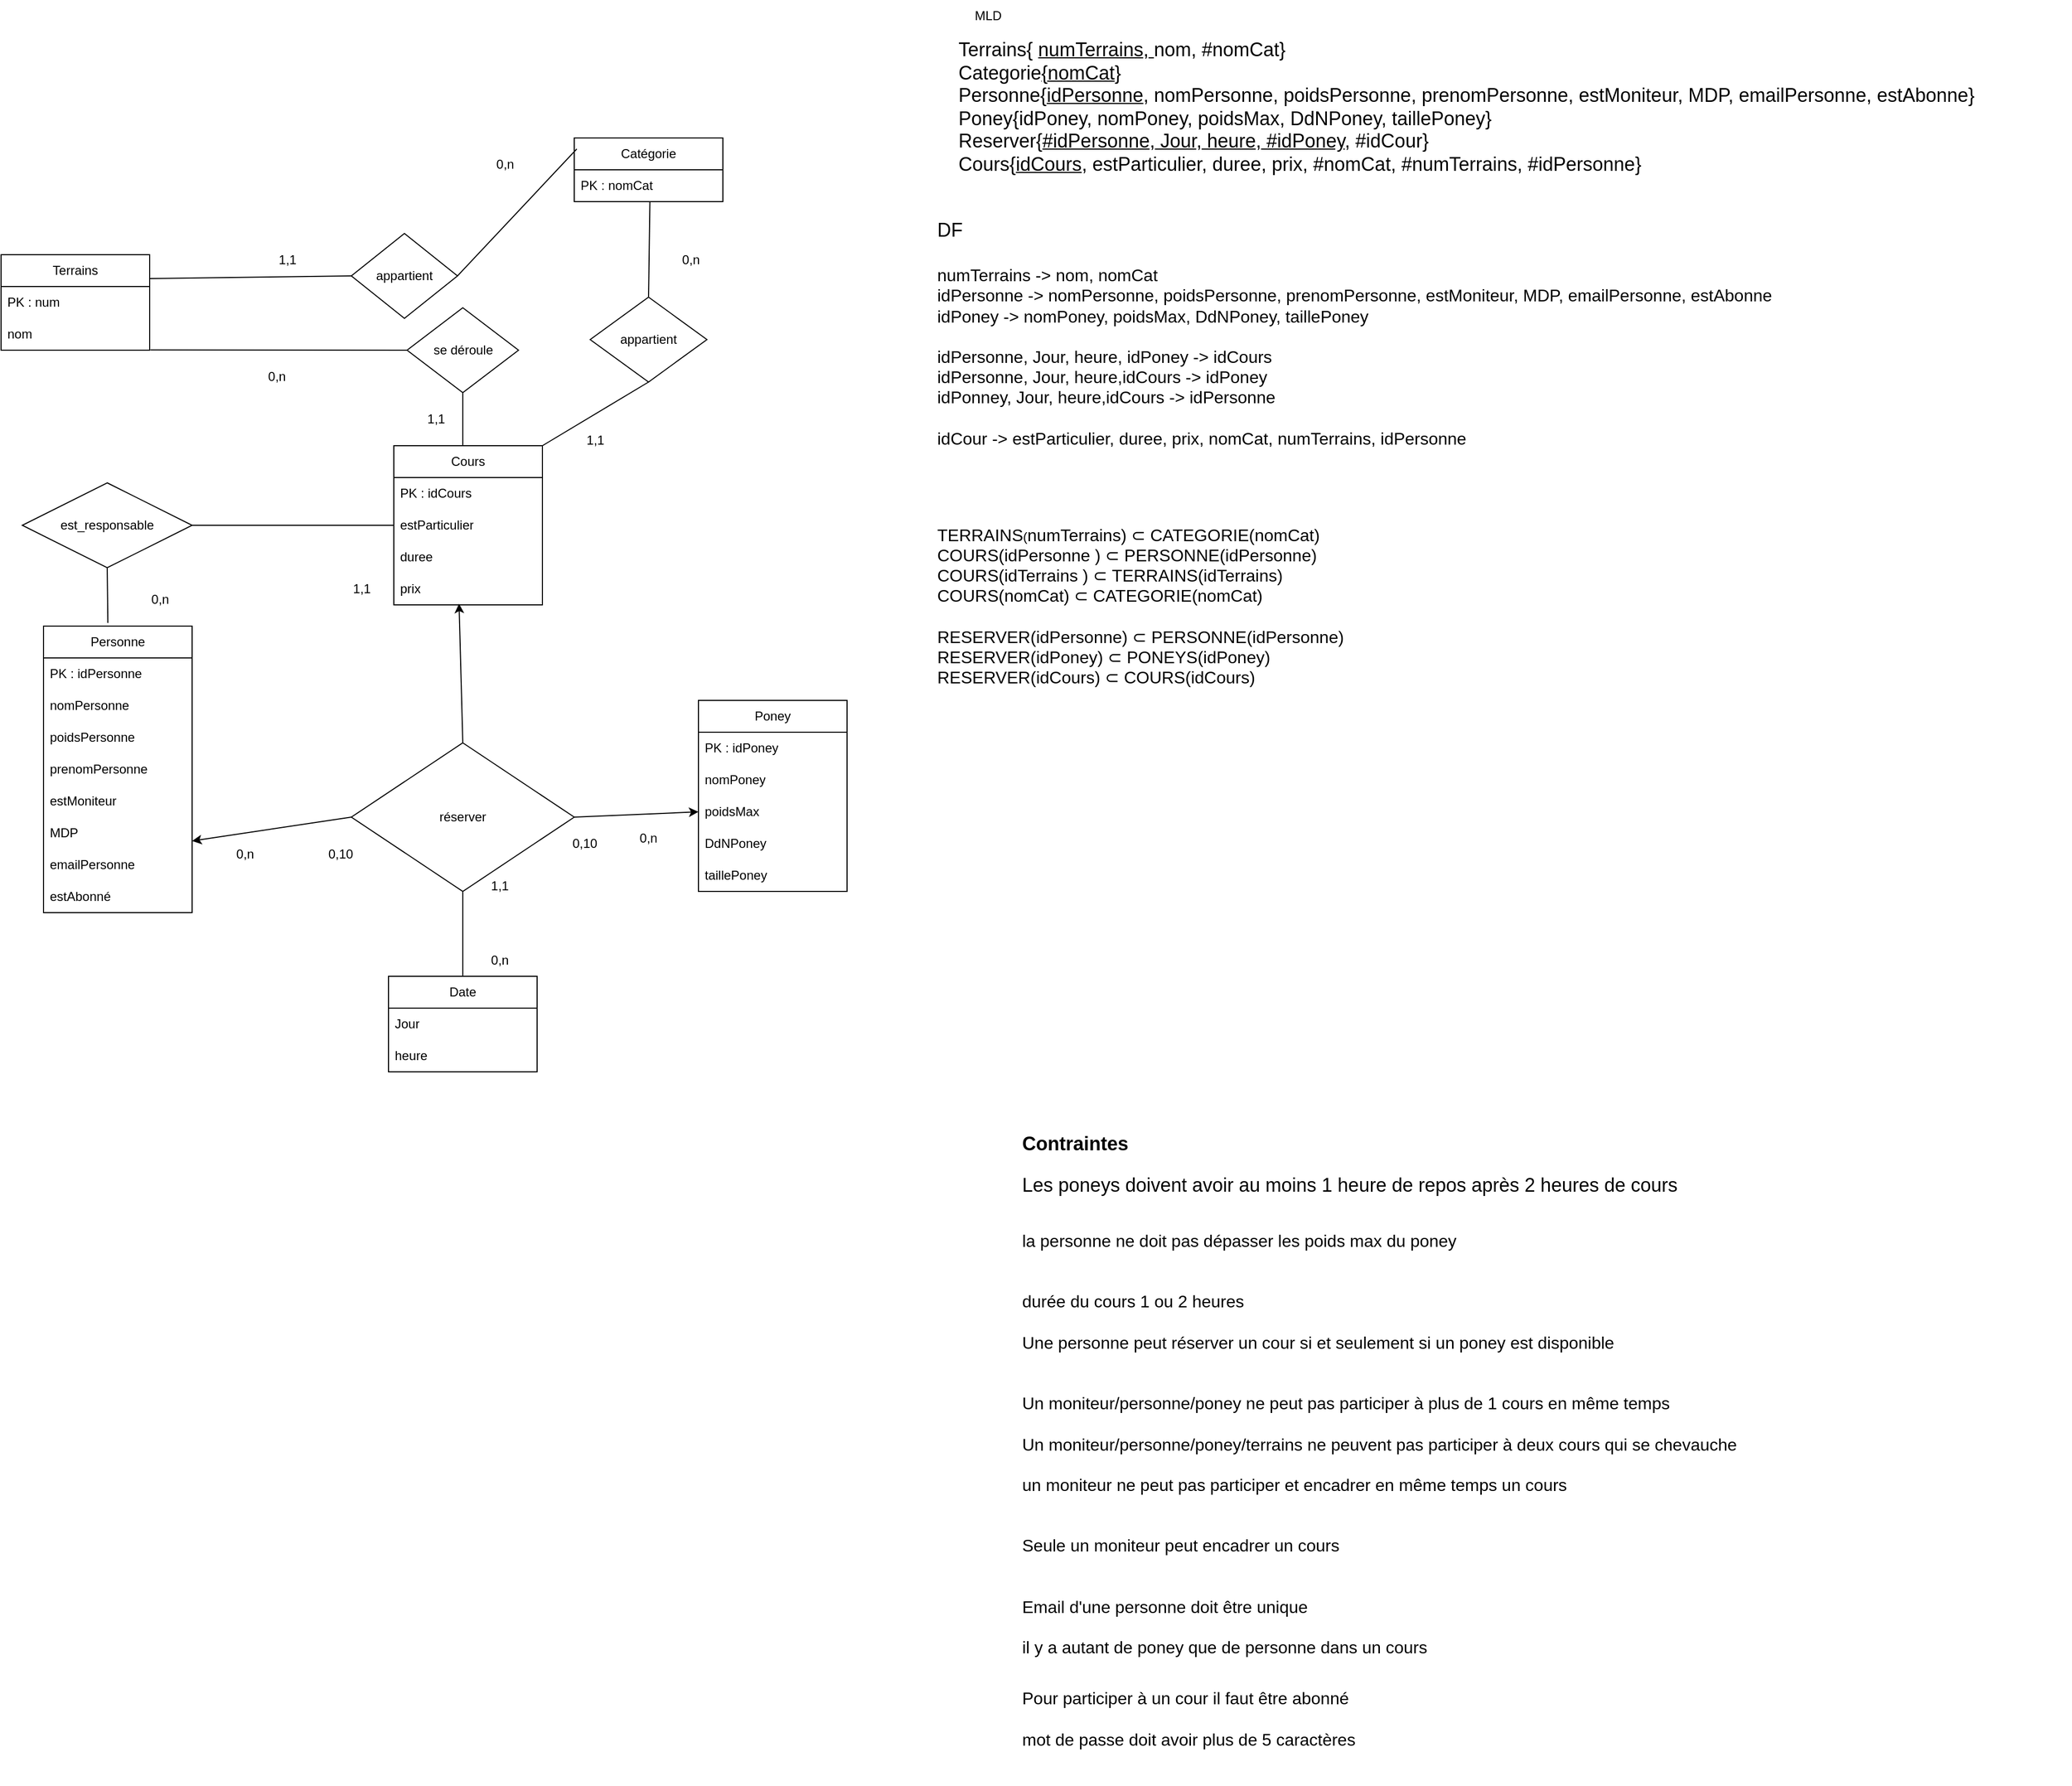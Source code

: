 <mxfile version="24.7.17">
  <diagram name="Page-1" id="9W7HuSMjV6_ZXsu8XZHZ">
    <mxGraphModel dx="1674" dy="1965" grid="1" gridSize="10" guides="1" tooltips="1" connect="1" arrows="1" fold="1" page="1" pageScale="1" pageWidth="827" pageHeight="1169" math="0" shadow="0">
      <root>
        <mxCell id="0" />
        <mxCell id="1" parent="0" />
        <mxCell id="h7xVEBj8XtHK8gHXebEV-5" value="&lt;div&gt;Poney&lt;/div&gt;" style="swimlane;fontStyle=0;childLayout=stackLayout;horizontal=1;startSize=30;horizontalStack=0;resizeParent=1;resizeParentMax=0;resizeLast=0;collapsible=1;marginBottom=0;whiteSpace=wrap;html=1;" parent="1" vertex="1">
          <mxGeometry x="687" y="190" width="140" height="180" as="geometry" />
        </mxCell>
        <mxCell id="h7xVEBj8XtHK8gHXebEV-6" value="PK : idPoney" style="text;strokeColor=none;fillColor=none;align=left;verticalAlign=middle;spacingLeft=4;spacingRight=4;overflow=hidden;points=[[0,0.5],[1,0.5]];portConstraint=eastwest;rotatable=0;whiteSpace=wrap;html=1;" parent="h7xVEBj8XtHK8gHXebEV-5" vertex="1">
          <mxGeometry y="30" width="140" height="30" as="geometry" />
        </mxCell>
        <mxCell id="h7xVEBj8XtHK8gHXebEV-38" value="nomPoney" style="text;strokeColor=none;fillColor=none;align=left;verticalAlign=middle;spacingLeft=4;spacingRight=4;overflow=hidden;points=[[0,0.5],[1,0.5]];portConstraint=eastwest;rotatable=0;whiteSpace=wrap;html=1;" parent="h7xVEBj8XtHK8gHXebEV-5" vertex="1">
          <mxGeometry y="60" width="140" height="30" as="geometry" />
        </mxCell>
        <mxCell id="h7xVEBj8XtHK8gHXebEV-40" value="&lt;div&gt;poidsMax&lt;/div&gt;" style="text;strokeColor=none;fillColor=none;align=left;verticalAlign=middle;spacingLeft=4;spacingRight=4;overflow=hidden;points=[[0,0.5],[1,0.5]];portConstraint=eastwest;rotatable=0;whiteSpace=wrap;html=1;" parent="h7xVEBj8XtHK8gHXebEV-5" vertex="1">
          <mxGeometry y="90" width="140" height="30" as="geometry" />
        </mxCell>
        <mxCell id="h7xVEBj8XtHK8gHXebEV-7" value="DdNPoney" style="text;strokeColor=none;fillColor=none;align=left;verticalAlign=middle;spacingLeft=4;spacingRight=4;overflow=hidden;points=[[0,0.5],[1,0.5]];portConstraint=eastwest;rotatable=0;whiteSpace=wrap;html=1;" parent="h7xVEBj8XtHK8gHXebEV-5" vertex="1">
          <mxGeometry y="120" width="140" height="30" as="geometry" />
        </mxCell>
        <mxCell id="h7xVEBj8XtHK8gHXebEV-8" value="&lt;div&gt;taillePoney&lt;/div&gt;" style="text;strokeColor=none;fillColor=none;align=left;verticalAlign=middle;spacingLeft=4;spacingRight=4;overflow=hidden;points=[[0,0.5],[1,0.5]];portConstraint=eastwest;rotatable=0;whiteSpace=wrap;html=1;" parent="h7xVEBj8XtHK8gHXebEV-5" vertex="1">
          <mxGeometry y="150" width="140" height="30" as="geometry" />
        </mxCell>
        <mxCell id="h7xVEBj8XtHK8gHXebEV-1" value="Personne" style="swimlane;fontStyle=0;childLayout=stackLayout;horizontal=1;startSize=30;horizontalStack=0;resizeParent=1;resizeParentMax=0;resizeLast=0;collapsible=1;marginBottom=0;whiteSpace=wrap;html=1;" parent="1" vertex="1">
          <mxGeometry x="70" y="120" width="140" height="270" as="geometry" />
        </mxCell>
        <mxCell id="h7xVEBj8XtHK8gHXebEV-2" value="PK : idPersonne" style="text;strokeColor=none;fillColor=none;align=left;verticalAlign=middle;spacingLeft=4;spacingRight=4;overflow=hidden;points=[[0,0.5],[1,0.5]];portConstraint=eastwest;rotatable=0;whiteSpace=wrap;html=1;" parent="h7xVEBj8XtHK8gHXebEV-1" vertex="1">
          <mxGeometry y="30" width="140" height="30" as="geometry" />
        </mxCell>
        <mxCell id="h7xVEBj8XtHK8gHXebEV-39" value="nomPersonne" style="text;strokeColor=none;fillColor=none;align=left;verticalAlign=middle;spacingLeft=4;spacingRight=4;overflow=hidden;points=[[0,0.5],[1,0.5]];portConstraint=eastwest;rotatable=0;whiteSpace=wrap;html=1;" parent="h7xVEBj8XtHK8gHXebEV-1" vertex="1">
          <mxGeometry y="60" width="140" height="30" as="geometry" />
        </mxCell>
        <mxCell id="h7xVEBj8XtHK8gHXebEV-44" value="&lt;div&gt;poidsPersonne&lt;/div&gt;" style="text;strokeColor=none;fillColor=none;align=left;verticalAlign=middle;spacingLeft=4;spacingRight=4;overflow=hidden;points=[[0,0.5],[1,0.5]];portConstraint=eastwest;rotatable=0;whiteSpace=wrap;html=1;" parent="h7xVEBj8XtHK8gHXebEV-1" vertex="1">
          <mxGeometry y="90" width="140" height="30" as="geometry" />
        </mxCell>
        <mxCell id="h7xVEBj8XtHK8gHXebEV-46" value="prenomPersonne" style="text;strokeColor=none;fillColor=none;align=left;verticalAlign=middle;spacingLeft=4;spacingRight=4;overflow=hidden;points=[[0,0.5],[1,0.5]];portConstraint=eastwest;rotatable=0;whiteSpace=wrap;html=1;" parent="h7xVEBj8XtHK8gHXebEV-1" vertex="1">
          <mxGeometry y="120" width="140" height="30" as="geometry" />
        </mxCell>
        <mxCell id="h7xVEBj8XtHK8gHXebEV-47" value="estMoniteur" style="text;strokeColor=none;fillColor=none;align=left;verticalAlign=middle;spacingLeft=4;spacingRight=4;overflow=hidden;points=[[0,0.5],[1,0.5]];portConstraint=eastwest;rotatable=0;whiteSpace=wrap;html=1;" parent="h7xVEBj8XtHK8gHXebEV-1" vertex="1">
          <mxGeometry y="150" width="140" height="30" as="geometry" />
        </mxCell>
        <mxCell id="h7xVEBj8XtHK8gHXebEV-78" value="MDP" style="text;strokeColor=none;fillColor=none;align=left;verticalAlign=middle;spacingLeft=4;spacingRight=4;overflow=hidden;points=[[0,0.5],[1,0.5]];portConstraint=eastwest;rotatable=0;whiteSpace=wrap;html=1;" parent="h7xVEBj8XtHK8gHXebEV-1" vertex="1">
          <mxGeometry y="180" width="140" height="30" as="geometry" />
        </mxCell>
        <mxCell id="h7xVEBj8XtHK8gHXebEV-4" value="emailPersonne" style="text;strokeColor=none;fillColor=none;align=left;verticalAlign=middle;spacingLeft=4;spacingRight=4;overflow=hidden;points=[[0,0.5],[1,0.5]];portConstraint=eastwest;rotatable=0;whiteSpace=wrap;html=1;" parent="h7xVEBj8XtHK8gHXebEV-1" vertex="1">
          <mxGeometry y="210" width="140" height="30" as="geometry" />
        </mxCell>
        <mxCell id="M2Xz9yJIT8OYSMbcP0UQ-5" value="estAbonné" style="text;strokeColor=none;fillColor=none;align=left;verticalAlign=middle;spacingLeft=4;spacingRight=4;overflow=hidden;points=[[0,0.5],[1,0.5]];portConstraint=eastwest;rotatable=0;whiteSpace=wrap;html=1;" parent="h7xVEBj8XtHK8gHXebEV-1" vertex="1">
          <mxGeometry y="240" width="140" height="30" as="geometry" />
        </mxCell>
        <mxCell id="h7xVEBj8XtHK8gHXebEV-15" value="" style="endArrow=none;html=1;rounded=0;exitX=1;exitY=0.75;exitDx=0;exitDy=0;entryX=0;entryY=0.5;entryDx=0;entryDy=0;startArrow=classic;startFill=1;" parent="1" source="h7xVEBj8XtHK8gHXebEV-1" target="h7xVEBj8XtHK8gHXebEV-65" edge="1">
          <mxGeometry width="50" height="50" relative="1" as="geometry">
            <mxPoint x="390" y="440" as="sourcePoint" />
            <mxPoint x="60" y="310" as="targetPoint" />
          </mxGeometry>
        </mxCell>
        <mxCell id="h7xVEBj8XtHK8gHXebEV-18" value="" style="endArrow=none;html=1;rounded=0;exitX=0;exitY=0.5;exitDx=0;exitDy=0;entryX=1;entryY=0.5;entryDx=0;entryDy=0;endFill=0;startArrow=classic;startFill=1;" parent="1" source="h7xVEBj8XtHK8gHXebEV-40" target="h7xVEBj8XtHK8gHXebEV-65" edge="1">
          <mxGeometry width="50" height="50" relative="1" as="geometry">
            <mxPoint x="390" y="440" as="sourcePoint" />
            <mxPoint x="440" y="310" as="targetPoint" />
          </mxGeometry>
        </mxCell>
        <mxCell id="h7xVEBj8XtHK8gHXebEV-26" value="0,n" style="text;html=1;align=center;verticalAlign=middle;whiteSpace=wrap;rounded=0;" parent="1" vertex="1">
          <mxGeometry x="230" y="320" width="60" height="30" as="geometry" />
        </mxCell>
        <mxCell id="h7xVEBj8XtHK8gHXebEV-29" value="0,n" style="text;html=1;align=center;verticalAlign=middle;whiteSpace=wrap;rounded=0;" parent="1" vertex="1">
          <mxGeometry x="610" y="305" width="60" height="30" as="geometry" />
        </mxCell>
        <mxCell id="h7xVEBj8XtHK8gHXebEV-31" value="0,n" style="text;html=1;align=center;verticalAlign=middle;whiteSpace=wrap;rounded=0;" parent="1" vertex="1">
          <mxGeometry x="150" y="80" width="60" height="30" as="geometry" />
        </mxCell>
        <mxCell id="h7xVEBj8XtHK8gHXebEV-49" value="Date" style="swimlane;fontStyle=0;childLayout=stackLayout;horizontal=1;startSize=30;horizontalStack=0;resizeParent=1;resizeParentMax=0;resizeLast=0;collapsible=1;marginBottom=0;whiteSpace=wrap;html=1;" parent="1" vertex="1">
          <mxGeometry x="395" y="450" width="140" height="90" as="geometry" />
        </mxCell>
        <mxCell id="h7xVEBj8XtHK8gHXebEV-50" value="Jour" style="text;strokeColor=none;fillColor=none;align=left;verticalAlign=middle;spacingLeft=4;spacingRight=4;overflow=hidden;points=[[0,0.5],[1,0.5]];portConstraint=eastwest;rotatable=0;whiteSpace=wrap;html=1;" parent="h7xVEBj8XtHK8gHXebEV-49" vertex="1">
          <mxGeometry y="30" width="140" height="30" as="geometry" />
        </mxCell>
        <mxCell id="h7xVEBj8XtHK8gHXebEV-51" value="&lt;div&gt;heure&lt;/div&gt;" style="text;strokeColor=none;fillColor=none;align=left;verticalAlign=middle;spacingLeft=4;spacingRight=4;overflow=hidden;points=[[0,0.5],[1,0.5]];portConstraint=eastwest;rotatable=0;whiteSpace=wrap;html=1;" parent="h7xVEBj8XtHK8gHXebEV-49" vertex="1">
          <mxGeometry y="60" width="140" height="30" as="geometry" />
        </mxCell>
        <mxCell id="h7xVEBj8XtHK8gHXebEV-55" value="0,n" style="text;html=1;align=center;verticalAlign=middle;whiteSpace=wrap;rounded=0;" parent="1" vertex="1">
          <mxGeometry x="470" y="420" width="60" height="30" as="geometry" />
        </mxCell>
        <mxCell id="h7xVEBj8XtHK8gHXebEV-58" value="" style="endArrow=none;html=1;rounded=0;exitX=0.5;exitY=1;exitDx=0;exitDy=0;entryX=0.5;entryY=0;entryDx=0;entryDy=0;" parent="1" source="h7xVEBj8XtHK8gHXebEV-65" target="h7xVEBj8XtHK8gHXebEV-49" edge="1">
          <mxGeometry width="50" height="50" relative="1" as="geometry">
            <mxPoint x="510" y="500" as="sourcePoint" />
            <mxPoint x="548.96" y="190" as="targetPoint" />
          </mxGeometry>
        </mxCell>
        <mxCell id="h7xVEBj8XtHK8gHXebEV-65" value="réserver" style="rhombus;whiteSpace=wrap;html=1;" parent="1" vertex="1">
          <mxGeometry x="360" y="230" width="210" height="140" as="geometry" />
        </mxCell>
        <mxCell id="h7xVEBj8XtHK8gHXebEV-67" value="1,1" style="text;html=1;align=center;verticalAlign=middle;whiteSpace=wrap;rounded=0;" parent="1" vertex="1">
          <mxGeometry x="470" y="350" width="60" height="30" as="geometry" />
        </mxCell>
        <mxCell id="h7xVEBj8XtHK8gHXebEV-68" value="1,1" style="text;html=1;align=center;verticalAlign=middle;whiteSpace=wrap;rounded=0;" parent="1" vertex="1">
          <mxGeometry x="340" y="70" width="60" height="30" as="geometry" />
        </mxCell>
        <mxCell id="h7xVEBj8XtHK8gHXebEV-69" value="0,10" style="text;html=1;align=center;verticalAlign=middle;whiteSpace=wrap;rounded=0;" parent="1" vertex="1">
          <mxGeometry x="550" y="310" width="60" height="30" as="geometry" />
        </mxCell>
        <mxCell id="h7xVEBj8XtHK8gHXebEV-79" value="&lt;h1 style=&quot;margin-top: 0px;&quot;&gt;&lt;font style=&quot;font-size: 18px;&quot;&gt;Contraintes&lt;br&gt;&lt;/font&gt;&lt;/h1&gt;&lt;p&gt;&lt;font style=&quot;font-size: 18px;&quot;&gt;Les poneys doivent avoir au moins 1 heure de repos après 2 heures de cours&lt;br&gt;&lt;/font&gt;&lt;/p&gt;&lt;div&gt;&lt;font size=&quot;3&quot;&gt;&lt;br&gt;&lt;/font&gt;&lt;/div&gt;&lt;div&gt;&lt;font size=&quot;3&quot;&gt;la personne ne doit pas dépasser les poids max du poney&lt;/font&gt;&lt;/div&gt;&lt;div&gt;&lt;font size=&quot;3&quot;&gt;&lt;br&gt;&lt;/font&gt;&lt;/div&gt;&lt;div&gt;&lt;font size=&quot;3&quot;&gt;&lt;br&gt;&lt;/font&gt;&lt;/div&gt;&lt;div&gt;&lt;font size=&quot;3&quot;&gt;durée du cours 1 ou 2 heures&lt;/font&gt;&lt;/div&gt;&lt;div&gt;&lt;font size=&quot;3&quot;&gt;&lt;br&gt;&lt;/font&gt;&lt;/div&gt;&lt;div&gt;&lt;font size=&quot;3&quot;&gt;Une personne peut réserver un cour si et seulement si un poney est disponible &lt;br&gt;&lt;/font&gt;&lt;/div&gt;&lt;div&gt;&lt;font size=&quot;3&quot;&gt;&lt;br&gt;&lt;/font&gt;&lt;/div&gt;&lt;div&gt;&lt;font size=&quot;3&quot;&gt;&lt;br&gt;&lt;/font&gt;&lt;/div&gt;&lt;div&gt;&lt;font size=&quot;3&quot;&gt;Un moniteur/personne/poney ne peut pas participer à plus de 1 cours en même temps&lt;br&gt;&lt;/font&gt;&lt;/div&gt;&lt;div&gt;&lt;font size=&quot;3&quot;&gt;&lt;br&gt;&lt;/font&gt;&lt;/div&gt;&lt;div&gt;&lt;font size=&quot;3&quot;&gt;Un moniteur/personne/poney/terrains ne peuvent pas participer à deux cours qui se chevauche&lt;br&gt;&lt;/font&gt;&lt;/div&gt;&lt;div&gt;&lt;font size=&quot;3&quot;&gt;&lt;br&gt;&lt;/font&gt;&lt;/div&gt;&lt;div&gt;&lt;font size=&quot;3&quot;&gt;un moniteur ne peut pas participer et encadrer en même temps un cours&lt;/font&gt;&lt;/div&gt;&lt;div&gt;&lt;font size=&quot;3&quot;&gt;&lt;br&gt;&lt;/font&gt;&lt;/div&gt;&lt;div&gt;&lt;font size=&quot;3&quot;&gt;&lt;br&gt;&lt;/font&gt;&lt;/div&gt;&lt;div&gt;&lt;font size=&quot;3&quot;&gt;Seule un moniteur peut encadrer un cours&lt;/font&gt;&lt;/div&gt;&lt;div&gt;&lt;font size=&quot;3&quot;&gt;&lt;br&gt;&lt;/font&gt;&lt;/div&gt;&lt;div&gt;&lt;font size=&quot;3&quot;&gt;&lt;br&gt;&lt;/font&gt;&lt;/div&gt;&lt;div&gt;&lt;font size=&quot;3&quot;&gt;Email d&#39;une personne doit être unique&lt;/font&gt;&lt;/div&gt;&lt;div&gt;&lt;font size=&quot;3&quot;&gt;&lt;br&gt;&lt;/font&gt;&lt;/div&gt;&lt;div&gt;&lt;font size=&quot;3&quot;&gt;il y a autant de poney que de personne dans un cours&lt;br&gt;&lt;/font&gt;&lt;/div&gt;&lt;div&gt;&lt;br&gt;&lt;/div&gt;&lt;div&gt;&lt;br&gt;&lt;/div&gt;&lt;div&gt;&lt;font size=&quot;3&quot;&gt;Pour participer à un cour il faut être abonné&lt;/font&gt;&lt;/div&gt;&lt;div&gt;&lt;font size=&quot;3&quot;&gt;&lt;br&gt;&lt;/font&gt;&lt;/div&gt;&lt;div&gt;&lt;font size=&quot;3&quot;&gt;mot de passe doit avoir plus de 5 caractères&lt;br&gt;&lt;/font&gt;&lt;/div&gt;&lt;div&gt;&lt;font size=&quot;3&quot;&gt;&lt;br&gt;&lt;/font&gt;&lt;/div&gt;" style="text;html=1;whiteSpace=wrap;overflow=hidden;rounded=0;" parent="1" vertex="1">
          <mxGeometry x="990" y="585" width="750" height="624" as="geometry" />
        </mxCell>
        <mxCell id="_sw9qbzKlEHNV8ZJurar-1" value="Cours" style="swimlane;fontStyle=0;childLayout=stackLayout;horizontal=1;startSize=30;horizontalStack=0;resizeParent=1;resizeParentMax=0;resizeLast=0;collapsible=1;marginBottom=0;whiteSpace=wrap;html=1;" parent="1" vertex="1">
          <mxGeometry x="400" y="-50" width="140" height="150" as="geometry" />
        </mxCell>
        <mxCell id="_sw9qbzKlEHNV8ZJurar-2" value="PK : idCours" style="text;strokeColor=none;fillColor=none;align=left;verticalAlign=middle;spacingLeft=4;spacingRight=4;overflow=hidden;points=[[0,0.5],[1,0.5]];portConstraint=eastwest;rotatable=0;whiteSpace=wrap;html=1;" parent="_sw9qbzKlEHNV8ZJurar-1" vertex="1">
          <mxGeometry y="30" width="140" height="30" as="geometry" />
        </mxCell>
        <mxCell id="_sw9qbzKlEHNV8ZJurar-22" value="estParticulier" style="text;strokeColor=none;fillColor=none;align=left;verticalAlign=middle;spacingLeft=4;spacingRight=4;overflow=hidden;points=[[0,0.5],[1,0.5]];portConstraint=eastwest;rotatable=0;whiteSpace=wrap;html=1;" parent="_sw9qbzKlEHNV8ZJurar-1" vertex="1">
          <mxGeometry y="60" width="140" height="30" as="geometry" />
        </mxCell>
        <mxCell id="_sw9qbzKlEHNV8ZJurar-3" value="duree" style="text;strokeColor=none;fillColor=none;align=left;verticalAlign=middle;spacingLeft=4;spacingRight=4;overflow=hidden;points=[[0,0.5],[1,0.5]];portConstraint=eastwest;rotatable=0;whiteSpace=wrap;html=1;" parent="_sw9qbzKlEHNV8ZJurar-1" vertex="1">
          <mxGeometry y="90" width="140" height="30" as="geometry" />
        </mxCell>
        <mxCell id="_sw9qbzKlEHNV8ZJurar-4" value="&lt;div&gt;prix&lt;/div&gt;" style="text;strokeColor=none;fillColor=none;align=left;verticalAlign=middle;spacingLeft=4;spacingRight=4;overflow=hidden;points=[[0,0.5],[1,0.5]];portConstraint=eastwest;rotatable=0;whiteSpace=wrap;html=1;" parent="_sw9qbzKlEHNV8ZJurar-1" vertex="1">
          <mxGeometry y="120" width="140" height="30" as="geometry" />
        </mxCell>
        <mxCell id="_sw9qbzKlEHNV8ZJurar-7" value="" style="endArrow=classic;html=1;rounded=0;entryX=0.439;entryY=0.961;entryDx=0;entryDy=0;entryPerimeter=0;exitX=0.5;exitY=0;exitDx=0;exitDy=0;" parent="1" source="h7xVEBj8XtHK8gHXebEV-65" target="_sw9qbzKlEHNV8ZJurar-4" edge="1">
          <mxGeometry width="50" height="50" relative="1" as="geometry">
            <mxPoint x="390" y="440" as="sourcePoint" />
            <mxPoint x="440" y="390" as="targetPoint" />
          </mxGeometry>
        </mxCell>
        <mxCell id="_sw9qbzKlEHNV8ZJurar-33" value="Terrains" style="swimlane;fontStyle=0;childLayout=stackLayout;horizontal=1;startSize=30;horizontalStack=0;resizeParent=1;resizeParentMax=0;resizeLast=0;collapsible=1;marginBottom=0;whiteSpace=wrap;html=1;" parent="1" vertex="1">
          <mxGeometry x="30" y="-230" width="140" height="90" as="geometry" />
        </mxCell>
        <mxCell id="_sw9qbzKlEHNV8ZJurar-34" value="PK : num " style="text;strokeColor=none;fillColor=none;align=left;verticalAlign=middle;spacingLeft=4;spacingRight=4;overflow=hidden;points=[[0,0.5],[1,0.5]];portConstraint=eastwest;rotatable=0;whiteSpace=wrap;html=1;" parent="_sw9qbzKlEHNV8ZJurar-33" vertex="1">
          <mxGeometry y="30" width="140" height="30" as="geometry" />
        </mxCell>
        <mxCell id="_sw9qbzKlEHNV8ZJurar-35" value="nom" style="text;strokeColor=none;fillColor=none;align=left;verticalAlign=middle;spacingLeft=4;spacingRight=4;overflow=hidden;points=[[0,0.5],[1,0.5]];portConstraint=eastwest;rotatable=0;whiteSpace=wrap;html=1;" parent="_sw9qbzKlEHNV8ZJurar-33" vertex="1">
          <mxGeometry y="60" width="140" height="30" as="geometry" />
        </mxCell>
        <mxCell id="_sw9qbzKlEHNV8ZJurar-37" value="Catégorie" style="swimlane;fontStyle=0;childLayout=stackLayout;horizontal=1;startSize=30;horizontalStack=0;resizeParent=1;resizeParentMax=0;resizeLast=0;collapsible=1;marginBottom=0;whiteSpace=wrap;html=1;" parent="1" vertex="1">
          <mxGeometry x="570" y="-340" width="140" height="60" as="geometry" />
        </mxCell>
        <mxCell id="_sw9qbzKlEHNV8ZJurar-39" value="PK : nomCat" style="text;strokeColor=none;fillColor=none;align=left;verticalAlign=middle;spacingLeft=4;spacingRight=4;overflow=hidden;points=[[0,0.5],[1,0.5]];portConstraint=eastwest;rotatable=0;whiteSpace=wrap;html=1;" parent="_sw9qbzKlEHNV8ZJurar-37" vertex="1">
          <mxGeometry y="30" width="140" height="30" as="geometry" />
        </mxCell>
        <mxCell id="_sw9qbzKlEHNV8ZJurar-41" value="appartient" style="rhombus;whiteSpace=wrap;html=1;" parent="1" vertex="1">
          <mxGeometry x="360" y="-250" width="100" height="80" as="geometry" />
        </mxCell>
        <mxCell id="_sw9qbzKlEHNV8ZJurar-42" value="" style="endArrow=none;html=1;rounded=0;entryX=0;entryY=0.5;entryDx=0;entryDy=0;exitX=1;exitY=0.25;exitDx=0;exitDy=0;" parent="1" source="_sw9qbzKlEHNV8ZJurar-33" target="_sw9qbzKlEHNV8ZJurar-41" edge="1">
          <mxGeometry width="50" height="50" relative="1" as="geometry">
            <mxPoint x="100" y="-10" as="sourcePoint" />
            <mxPoint x="150" y="-60" as="targetPoint" />
          </mxGeometry>
        </mxCell>
        <mxCell id="_sw9qbzKlEHNV8ZJurar-44" value="" style="endArrow=none;html=1;rounded=0;entryX=0.017;entryY=0.173;entryDx=0;entryDy=0;entryPerimeter=0;exitX=1;exitY=0.5;exitDx=0;exitDy=0;" parent="1" source="_sw9qbzKlEHNV8ZJurar-41" target="_sw9qbzKlEHNV8ZJurar-37" edge="1">
          <mxGeometry width="50" height="50" relative="1" as="geometry">
            <mxPoint x="330" y="-80" as="sourcePoint" />
            <mxPoint x="390" y="-110" as="targetPoint" />
          </mxGeometry>
        </mxCell>
        <mxCell id="_sw9qbzKlEHNV8ZJurar-45" value="" style="endArrow=none;html=1;rounded=0;exitX=0.5;exitY=0;exitDx=0;exitDy=0;entryX=0.509;entryY=1.01;entryDx=0;entryDy=0;entryPerimeter=0;" parent="1" source="_sw9qbzKlEHNV8ZJurar-46" target="_sw9qbzKlEHNV8ZJurar-39" edge="1">
          <mxGeometry width="50" height="50" relative="1" as="geometry">
            <mxPoint x="470" y="-40" as="sourcePoint" />
            <mxPoint x="610" y="-210" as="targetPoint" />
          </mxGeometry>
        </mxCell>
        <mxCell id="_sw9qbzKlEHNV8ZJurar-46" value="appartient" style="rhombus;whiteSpace=wrap;html=1;" parent="1" vertex="1">
          <mxGeometry x="585" y="-190" width="110" height="80" as="geometry" />
        </mxCell>
        <mxCell id="_sw9qbzKlEHNV8ZJurar-48" value="0,n" style="text;html=1;align=center;verticalAlign=middle;whiteSpace=wrap;rounded=0;" parent="1" vertex="1">
          <mxGeometry x="260" y="-130" width="60" height="30" as="geometry" />
        </mxCell>
        <mxCell id="_sw9qbzKlEHNV8ZJurar-49" value="1,1" style="text;html=1;align=center;verticalAlign=middle;whiteSpace=wrap;rounded=0;" parent="1" vertex="1">
          <mxGeometry x="410" y="-90" width="60" height="30" as="geometry" />
        </mxCell>
        <mxCell id="_sw9qbzKlEHNV8ZJurar-50" value="0,n" style="text;html=1;align=center;verticalAlign=middle;whiteSpace=wrap;rounded=0;" parent="1" vertex="1">
          <mxGeometry x="475" y="-330" width="60" height="30" as="geometry" />
        </mxCell>
        <mxCell id="_sw9qbzKlEHNV8ZJurar-51" value="1,1" style="text;html=1;align=center;verticalAlign=middle;whiteSpace=wrap;rounded=0;" parent="1" vertex="1">
          <mxGeometry x="270" y="-240" width="60" height="30" as="geometry" />
        </mxCell>
        <mxCell id="_sw9qbzKlEHNV8ZJurar-53" value="se déroule" style="rhombus;whiteSpace=wrap;html=1;" parent="1" vertex="1">
          <mxGeometry x="412.5" y="-180" width="105" height="80" as="geometry" />
        </mxCell>
        <mxCell id="_sw9qbzKlEHNV8ZJurar-54" value="" style="endArrow=none;html=1;rounded=0;exitX=0;exitY=0.5;exitDx=0;exitDy=0;entryX=1.005;entryY=0.99;entryDx=0;entryDy=0;entryPerimeter=0;" parent="1" source="_sw9qbzKlEHNV8ZJurar-53" target="_sw9qbzKlEHNV8ZJurar-35" edge="1">
          <mxGeometry width="50" height="50" relative="1" as="geometry">
            <mxPoint x="100" y="170" as="sourcePoint" />
            <mxPoint x="168" y="-138" as="targetPoint" />
          </mxGeometry>
        </mxCell>
        <mxCell id="_sw9qbzKlEHNV8ZJurar-56" value="" style="endArrow=none;html=1;rounded=0;exitX=0.5;exitY=1;exitDx=0;exitDy=0;" parent="1" source="_sw9qbzKlEHNV8ZJurar-53" edge="1">
          <mxGeometry width="50" height="50" relative="1" as="geometry">
            <mxPoint x="360" y="40" as="sourcePoint" />
            <mxPoint x="465" y="-50" as="targetPoint" />
          </mxGeometry>
        </mxCell>
        <mxCell id="_sw9qbzKlEHNV8ZJurar-58" value="" style="endArrow=none;html=1;rounded=0;entryX=0.5;entryY=1;entryDx=0;entryDy=0;exitX=1;exitY=0;exitDx=0;exitDy=0;" parent="1" source="_sw9qbzKlEHNV8ZJurar-1" target="_sw9qbzKlEHNV8ZJurar-46" edge="1">
          <mxGeometry width="50" height="50" relative="1" as="geometry">
            <mxPoint x="100" y="170" as="sourcePoint" />
            <mxPoint x="150" y="120" as="targetPoint" />
          </mxGeometry>
        </mxCell>
        <mxCell id="_sw9qbzKlEHNV8ZJurar-60" value="est_responsable" style="rhombus;whiteSpace=wrap;html=1;" parent="1" vertex="1">
          <mxGeometry x="50" y="-15" width="160" height="80" as="geometry" />
        </mxCell>
        <mxCell id="_sw9qbzKlEHNV8ZJurar-61" value="" style="endArrow=none;html=1;rounded=0;entryX=0.5;entryY=1;entryDx=0;entryDy=0;exitX=0.433;exitY=-0.011;exitDx=0;exitDy=0;exitPerimeter=0;" parent="1" source="h7xVEBj8XtHK8gHXebEV-1" target="_sw9qbzKlEHNV8ZJurar-60" edge="1">
          <mxGeometry width="50" height="50" relative="1" as="geometry">
            <mxPoint x="100" y="170" as="sourcePoint" />
            <mxPoint x="150" y="120" as="targetPoint" />
          </mxGeometry>
        </mxCell>
        <mxCell id="_sw9qbzKlEHNV8ZJurar-62" value="" style="endArrow=none;html=1;rounded=0;entryX=1;entryY=0.5;entryDx=0;entryDy=0;exitX=0;exitY=0.5;exitDx=0;exitDy=0;" parent="1" source="_sw9qbzKlEHNV8ZJurar-22" target="_sw9qbzKlEHNV8ZJurar-60" edge="1">
          <mxGeometry width="50" height="50" relative="1" as="geometry">
            <mxPoint x="265" y="144" as="sourcePoint" />
            <mxPoint x="310" y="110" as="targetPoint" />
          </mxGeometry>
        </mxCell>
        <mxCell id="_sw9qbzKlEHNV8ZJurar-64" value="1,1" style="text;html=1;align=center;verticalAlign=middle;whiteSpace=wrap;rounded=0;" parent="1" vertex="1">
          <mxGeometry x="560" y="-70" width="60" height="30" as="geometry" />
        </mxCell>
        <mxCell id="_sw9qbzKlEHNV8ZJurar-65" value="0,n" style="text;html=1;align=center;verticalAlign=middle;whiteSpace=wrap;rounded=0;" parent="1" vertex="1">
          <mxGeometry x="650" y="-240" width="60" height="30" as="geometry" />
        </mxCell>
        <mxCell id="_sw9qbzKlEHNV8ZJurar-70" style="edgeStyle=orthogonalEdgeStyle;rounded=0;orthogonalLoop=1;jettySize=auto;html=1;exitX=0.5;exitY=1;exitDx=0;exitDy=0;" parent="1" source="_sw9qbzKlEHNV8ZJurar-64" target="_sw9qbzKlEHNV8ZJurar-64" edge="1">
          <mxGeometry relative="1" as="geometry" />
        </mxCell>
        <mxCell id="_sw9qbzKlEHNV8ZJurar-72" value="0,10" style="text;html=1;align=center;verticalAlign=middle;whiteSpace=wrap;rounded=0;" parent="1" vertex="1">
          <mxGeometry x="320" y="320" width="60" height="30" as="geometry" />
        </mxCell>
        <mxCell id="M2Xz9yJIT8OYSMbcP0UQ-3" value="MLD" style="text;html=1;align=center;verticalAlign=middle;whiteSpace=wrap;rounded=0;" parent="1" vertex="1">
          <mxGeometry x="930" y="-470" width="60" height="30" as="geometry" />
        </mxCell>
        <mxCell id="M2Xz9yJIT8OYSMbcP0UQ-4" value="&lt;div&gt;&lt;font style=&quot;font-size: 18px;&quot;&gt;Terrains{ &lt;u&gt;numTerrains, &lt;/u&gt;nom, #nomCat}&amp;nbsp;&amp;nbsp; &lt;u&gt;&lt;br&gt;&lt;/u&gt;&lt;/font&gt;&lt;/div&gt;&lt;div&gt;&lt;font style=&quot;font-size: 18px;&quot;&gt;Categorie&lt;u&gt;{nomCat&lt;/u&gt;}&lt;/font&gt;&lt;/div&gt;&lt;div&gt;&lt;font style=&quot;font-size: 18px;&quot;&gt;Personne{&lt;u&gt;idPersonne&lt;/u&gt;, nomPersonne, poidsPersonne, prenomPersonne, estMoniteur, MDP, emailPersonne, estAbonne}&lt;/font&gt;&lt;/div&gt;&lt;div&gt;&lt;font style=&quot;font-size: 18px;&quot;&gt;Poney{idPoney, nomPoney, poidsMax, DdNPoney, taillePoney}&lt;/font&gt;&lt;/div&gt;&lt;div&gt;&lt;font style=&quot;font-size: 18px;&quot;&gt;Reserver{&lt;u&gt;#idPersonne, Jour, heure, #idPoney&lt;/u&gt;, #idCour}&lt;br&gt;&lt;/font&gt;&lt;/div&gt;&lt;div&gt;&lt;font style=&quot;font-size: 18px;&quot;&gt;Cours{&lt;u&gt;idCours&lt;/u&gt;, estParticulier, duree, prix, #nomCat, #numTerrains, #idPersonne}&lt;br&gt;&lt;/font&gt;&lt;/div&gt;&lt;div&gt;&lt;font style=&quot;font-size: 18px;&quot;&gt;&lt;br&gt;&lt;/font&gt;&lt;/div&gt;&lt;div&gt;&lt;font style=&quot;font-size: 18px;&quot;&gt;&lt;br&gt;&lt;/font&gt;&lt;/div&gt;" style="text;html=1;whiteSpace=wrap;overflow=hidden;rounded=0;" parent="1" vertex="1">
          <mxGeometry x="930" y="-440" width="1050" height="150" as="geometry" />
        </mxCell>
        <mxCell id="t-FQk0lF0d8GK62cNG10-2" value="&lt;div&gt;&lt;font style=&quot;font-size: 18px;&quot;&gt;DF&lt;/font&gt;&lt;/div&gt;&lt;div&gt;&lt;font style=&quot;font-size: 18px;&quot;&gt;&lt;br&gt;&lt;/font&gt;&lt;/div&gt;&lt;div&gt;&lt;font size=&quot;3&quot;&gt;numTerrains -&amp;gt; nom, nomCat&lt;/font&gt;&lt;/div&gt;&lt;div&gt;&lt;font size=&quot;3&quot;&gt;idPersonne -&amp;gt; &lt;font&gt;nomPersonne, poidsPersonne, prenomPersonne, estMoniteur, MDP, emailPersonne, estAbonne&lt;/font&gt;&lt;/font&gt;&lt;/div&gt;&lt;div&gt;&lt;font size=&quot;3&quot;&gt;idPoney -&amp;gt; &lt;font&gt;nomPoney, poidsMax, DdNPoney, taillePoney&lt;/font&gt;&lt;/font&gt;&lt;/div&gt;&lt;div&gt;&lt;font size=&quot;3&quot;&gt;&lt;br&gt;&lt;/font&gt;&lt;/div&gt;&lt;div&gt;&lt;font size=&quot;3&quot;&gt;idPersonne, Jour, heure, idPoney -&amp;gt; idCours&lt;br&gt;&lt;/font&gt;&lt;/div&gt;&lt;div&gt;&lt;font size=&quot;3&quot;&gt;idPersonne, Jour, heure,idCours -&amp;gt; idPoney&lt;/font&gt;&lt;/div&gt;&lt;div&gt;&lt;font size=&quot;3&quot;&gt;idPonney, &lt;font&gt;Jour, heure,idCours -&amp;gt; idPersonne&lt;br&gt;&lt;/font&gt;&lt;/font&gt;&lt;/div&gt;&lt;div&gt;&lt;font size=&quot;3&quot;&gt;&lt;br&gt;&lt;/font&gt;&lt;/div&gt;&lt;div&gt;&lt;font size=&quot;3&quot;&gt;idCour -&amp;gt; &lt;font&gt;estParticulier, duree, prix, nomCat, numTerrains, idPersonne&lt;/font&gt;&lt;/font&gt;&lt;/div&gt;&lt;div&gt;&lt;font size=&quot;3&quot;&gt;&lt;font&gt;&lt;br&gt;&lt;/font&gt;&lt;/font&gt;&lt;/div&gt;&lt;div&gt;&lt;font size=&quot;3&quot;&gt;&lt;font&gt;&lt;br&gt;&lt;/font&gt;&lt;/font&gt;&lt;/div&gt;&lt;div&gt;&lt;font size=&quot;3&quot;&gt;&lt;font&gt;&lt;br&gt;&lt;/font&gt;&lt;/font&gt;&lt;/div&gt;&lt;div&gt;&lt;br&gt;&lt;/div&gt;&lt;div&gt;&lt;font size=&quot;3&quot;&gt;TERRAINS&lt;/font&gt;(&lt;font size=&quot;3&quot;&gt;numTerrains) ⊂ CATEGORIE(nomCat)&lt;/font&gt;&lt;/div&gt;&lt;div&gt;&lt;font size=&quot;3&quot;&gt;COURS(idPersonne ) &lt;/font&gt;&lt;font size=&quot;3&quot;&gt;⊂ &lt;/font&gt;&lt;font size=&quot;3&quot;&gt;PERSONNE(idPersonne) &lt;br&gt;&lt;/font&gt;&lt;/div&gt;&lt;div&gt;&lt;font size=&quot;3&quot;&gt;COURS(idTerrains ) &lt;/font&gt;&lt;font size=&quot;3&quot;&gt;⊂&amp;nbsp;TERRAINS(idTerrains)&lt;/font&gt;&lt;/div&gt;&lt;div&gt;&lt;font size=&quot;3&quot;&gt;COURS(nomCat) &lt;/font&gt;&lt;font size=&quot;3&quot;&gt;⊂ CATEGORIE&lt;/font&gt;&lt;font size=&quot;3&quot;&gt;(nomCat) &lt;br&gt;&lt;/font&gt;&lt;/div&gt;&lt;div&gt;&lt;font size=&quot;3&quot;&gt;&lt;br&gt;&lt;/font&gt;&lt;/div&gt;&lt;div&gt;&lt;font size=&quot;3&quot;&gt;RESERVER(idPersonne) &lt;/font&gt;&lt;font size=&quot;3&quot;&gt;⊂ PERSONNE&lt;/font&gt;&lt;font size=&quot;3&quot;&gt;(idPersonne)&lt;/font&gt;&lt;/div&gt;&lt;div&gt;&lt;font size=&quot;3&quot;&gt;RESERVER&lt;/font&gt;&lt;font size=&quot;3&quot;&gt;(idPoney) &lt;/font&gt;&lt;font size=&quot;3&quot;&gt;⊂ PONEYS&lt;/font&gt;&lt;font size=&quot;3&quot;&gt;(idPoney)&lt;/font&gt;&lt;/div&gt;&lt;div&gt;&lt;font size=&quot;3&quot;&gt;RESERVER&lt;/font&gt;&lt;font size=&quot;3&quot;&gt;(idCours) &lt;/font&gt;&lt;font size=&quot;3&quot;&gt;⊂ COURS&lt;/font&gt;&lt;font size=&quot;3&quot;&gt;(idCours)&lt;/font&gt;&lt;/div&gt;&lt;br&gt;&lt;div&gt;&lt;font size=&quot;3&quot;&gt;&lt;br&gt;&lt;/font&gt;&lt;/div&gt;" style="text;html=1;whiteSpace=wrap;overflow=hidden;rounded=0;" vertex="1" parent="1">
          <mxGeometry x="910" y="-270" width="860" height="470" as="geometry" />
        </mxCell>
      </root>
    </mxGraphModel>
  </diagram>
</mxfile>
